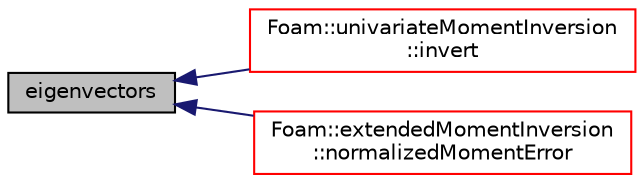 digraph "eigenvectors"
{
  bgcolor="transparent";
  edge [fontname="Helvetica",fontsize="10",labelfontname="Helvetica",labelfontsize="10"];
  node [fontname="Helvetica",fontsize="10",shape=record];
  rankdir="LR";
  Node1 [label="eigenvectors",height=0.2,width=0.4,color="black", fillcolor="grey75", style="filled", fontcolor="black"];
  Node1 -> Node2 [dir="back",color="midnightblue",fontsize="10",style="solid",fontname="Helvetica"];
  Node2 [label="Foam::univariateMomentInversion\l::invert",height=0.2,width=0.4,color="red",URL="$a00076.html#af2d72953108395e48c42760a2f79fa5b",tooltip="Invert the set of moments to compute weights and abscissae. "];
  Node1 -> Node3 [dir="back",color="midnightblue",fontsize="10",style="solid",fontname="Helvetica"];
  Node3 [label="Foam::extendedMomentInversion\l::normalizedMomentError",height=0.2,width=0.4,color="red",URL="$a00022.html#a21b737ce5ace3ad03f53c403f8e33127",tooltip="Compute the normalized moment error. "];
}
